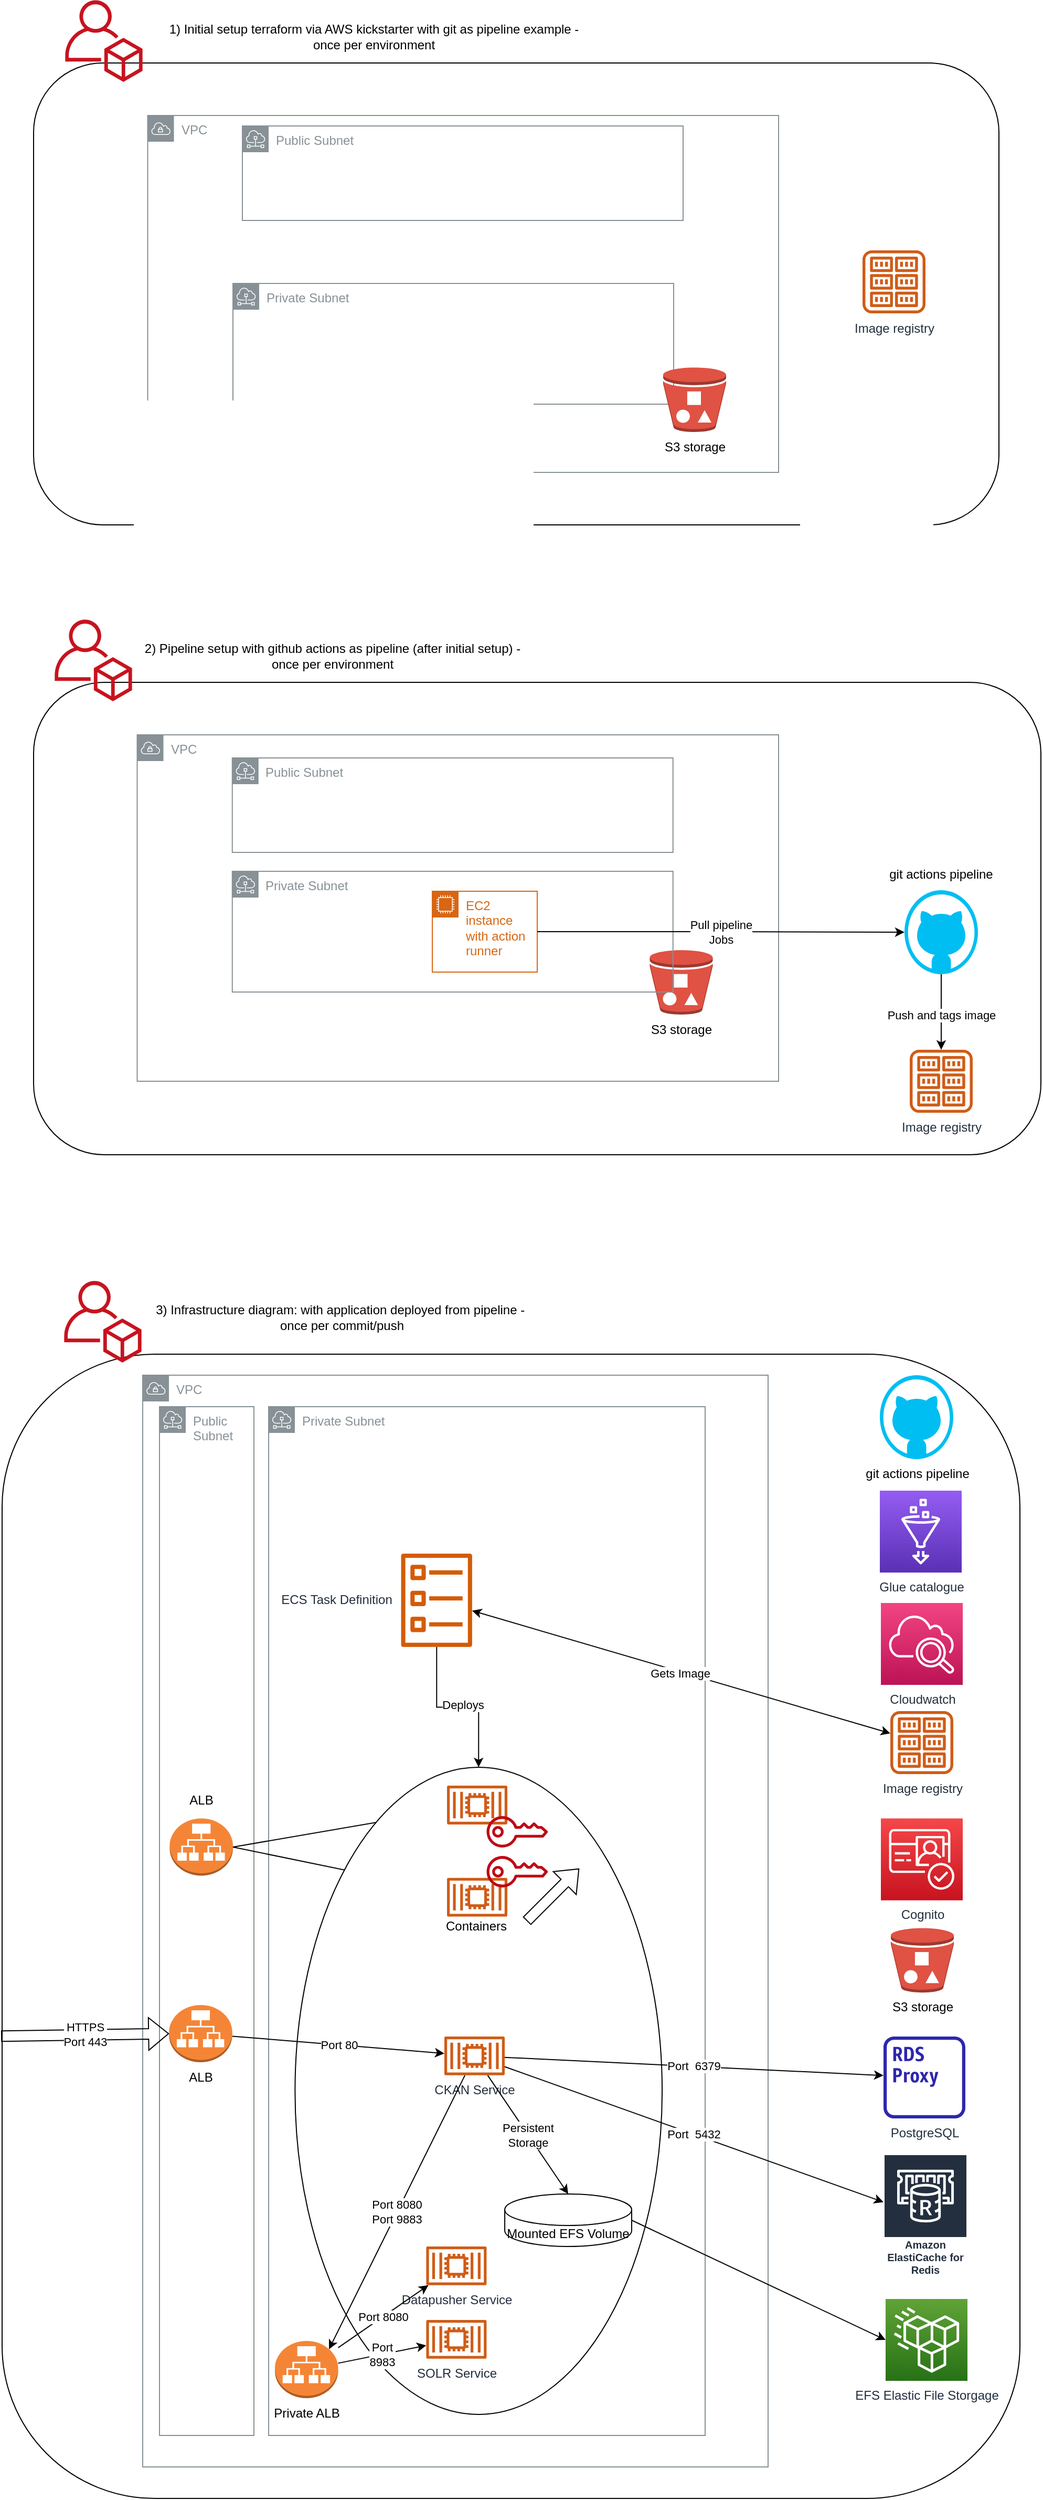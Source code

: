 <mxfile version="20.8.16" type="device"><diagram id="UKVKjQGafTQHJHvUZjck" name="Page-1"><mxGraphModel dx="1925" dy="-181" grid="1" gridSize="10" guides="1" tooltips="1" connect="1" arrows="1" fold="1" page="1" pageScale="1" pageWidth="827" pageHeight="1169" math="0" shadow="0"><root><mxCell id="0"/><mxCell id="1" parent="0"/><mxCell id="g8rH4EkA8KBLHQ5sOCpe-140" value="" style="rounded=1;whiteSpace=wrap;html=1;" parent="1" vertex="1"><mxGeometry x="-80" y="3270" width="970" height="1090" as="geometry"/></mxCell><mxCell id="g8rH4EkA8KBLHQ5sOCpe-142" value="VPC" style="outlineConnect=0;gradientColor=none;html=1;whiteSpace=wrap;fontSize=12;fontStyle=0;shape=mxgraph.aws4.group;grIcon=mxgraph.aws4.group_vpc;strokeColor=#879196;fillColor=none;verticalAlign=top;align=left;spacingLeft=30;fontColor=#879196;dashed=0;" parent="1" vertex="1"><mxGeometry x="54" y="3290" width="596" height="1040" as="geometry"/></mxCell><mxCell id="CTKU7yy561mAj6MS5eYu-11" value="Private Subnet" style="outlineConnect=0;gradientColor=none;html=1;whiteSpace=wrap;fontSize=12;fontStyle=0;shape=mxgraph.aws4.group;grIcon=mxgraph.aws4.group_subnet;strokeColor=#879196;fillColor=none;verticalAlign=top;align=left;spacingLeft=30;fontColor=#879196;dashed=0;" parent="1" vertex="1"><mxGeometry x="174" y="3320" width="416" height="980" as="geometry"/></mxCell><mxCell id="g8rH4EkA8KBLHQ5sOCpe-112" value="" style="rounded=1;whiteSpace=wrap;html=1;" parent="1" vertex="1"><mxGeometry x="-50" y="2040" width="920" height="440" as="geometry"/></mxCell><mxCell id="g8rH4EkA8KBLHQ5sOCpe-113" value="" style="outlineConnect=0;fontColor=#232F3E;gradientColor=none;fillColor=#C7131F;strokeColor=none;dashed=0;verticalLabelPosition=bottom;verticalAlign=top;align=center;html=1;fontSize=12;fontStyle=0;aspect=fixed;pointerEvents=1;shape=mxgraph.aws4.organizations_account;" parent="1" vertex="1"><mxGeometry x="-20" y="1980" width="74" height="78" as="geometry"/></mxCell><mxCell id="g8rH4EkA8KBLHQ5sOCpe-114" value="VPC" style="outlineConnect=0;gradientColor=none;html=1;whiteSpace=wrap;fontSize=12;fontStyle=0;shape=mxgraph.aws4.group;grIcon=mxgraph.aws4.group_vpc;strokeColor=#879196;fillColor=none;verticalAlign=top;align=left;spacingLeft=30;fontColor=#879196;dashed=0;" parent="1" vertex="1"><mxGeometry x="58.75" y="2090" width="601.25" height="340" as="geometry"/></mxCell><mxCell id="g8rH4EkA8KBLHQ5sOCpe-116" value="1) Initial setup terraform via AWS kickstarter with git as pipeline example - &lt;br&gt;once per environment" style="text;html=1;strokeColor=none;fillColor=none;align=center;verticalAlign=middle;whiteSpace=wrap;rounded=0;" parent="1" vertex="1"><mxGeometry x="58.75" y="1995" width="431.25" height="40" as="geometry"/></mxCell><mxCell id="g8rH4EkA8KBLHQ5sOCpe-129" value="Image registry" style="outlineConnect=0;fontColor=#232F3E;gradientColor=none;fillColor=#D05C17;strokeColor=none;dashed=0;verticalLabelPosition=bottom;verticalAlign=top;align=center;html=1;fontSize=12;fontStyle=0;aspect=fixed;pointerEvents=1;shape=mxgraph.aws4.registry;" parent="1" vertex="1"><mxGeometry x="740" y="2218.5" width="60" height="60" as="geometry"/></mxCell><mxCell id="g8rH4EkA8KBLHQ5sOCpe-131" value="Private Subnet" style="outlineConnect=0;gradientColor=none;html=1;whiteSpace=wrap;fontSize=12;fontStyle=0;shape=mxgraph.aws4.group;grIcon=mxgraph.aws4.group_subnet;strokeColor=#879196;fillColor=none;verticalAlign=top;align=left;spacingLeft=30;fontColor=#879196;dashed=0;" parent="1" vertex="1"><mxGeometry x="140" y="2250" width="420" height="115" as="geometry"/></mxCell><mxCell id="g8rH4EkA8KBLHQ5sOCpe-141" value="" style="outlineConnect=0;fontColor=#232F3E;gradientColor=none;fillColor=#C7131F;strokeColor=none;dashed=0;verticalLabelPosition=bottom;verticalAlign=top;align=center;html=1;fontSize=12;fontStyle=0;aspect=fixed;pointerEvents=1;shape=mxgraph.aws4.organizations_account;" parent="1" vertex="1"><mxGeometry x="-21" y="3200" width="74" height="78" as="geometry"/></mxCell><mxCell id="g8rH4EkA8KBLHQ5sOCpe-144" value="3) Infrastructure diagram: with application deployed from pipeline -&amp;nbsp;&lt;br&gt;once per commit/push" style="text;html=1;strokeColor=none;fillColor=none;align=center;verticalAlign=middle;whiteSpace=wrap;rounded=0;" parent="1" vertex="1"><mxGeometry x="57.75" y="3215" width="372" height="40" as="geometry"/></mxCell><mxCell id="g8rH4EkA8KBLHQ5sOCpe-157" value="Image registry" style="outlineConnect=0;fontColor=#232F3E;gradientColor=none;fillColor=#D05C17;strokeColor=none;dashed=0;verticalLabelPosition=bottom;verticalAlign=top;align=center;html=1;fontSize=12;fontStyle=0;aspect=fixed;pointerEvents=1;shape=mxgraph.aws4.registry;" parent="1" vertex="1"><mxGeometry x="766.5" y="3610" width="60" height="60" as="geometry"/></mxCell><mxCell id="CTKU7yy561mAj6MS5eYu-2" value="S3 storage" style="outlineConnect=0;dashed=0;verticalLabelPosition=bottom;verticalAlign=top;align=center;html=1;shape=mxgraph.aws3.bucket_with_objects;fillColor=#E05243;gradientColor=none;" parent="1" vertex="1"><mxGeometry x="550" y="2330" width="60" height="61.5" as="geometry"/></mxCell><mxCell id="CTKU7yy561mAj6MS5eYu-4" value="git actions pipeline" style="verticalLabelPosition=bottom;html=1;verticalAlign=top;align=center;strokeColor=none;fillColor=#00BEF2;shape=mxgraph.azure.github_code;pointerEvents=1;" parent="1" vertex="1"><mxGeometry x="756.5" y="3290" width="70" height="80" as="geometry"/></mxCell><mxCell id="YqSkqgb6PbibDeDLELc8-1" value="Public Subnet" style="outlineConnect=0;gradientColor=none;html=1;whiteSpace=wrap;fontSize=12;fontStyle=0;shape=mxgraph.aws4.group;grIcon=mxgraph.aws4.group_subnet;strokeColor=#879196;fillColor=none;verticalAlign=top;align=left;spacingLeft=30;fontColor=#879196;dashed=0;" parent="1" vertex="1"><mxGeometry x="149" y="2100" width="420" height="90" as="geometry"/></mxCell><mxCell id="YqSkqgb6PbibDeDLELc8-3" value="Public Subnet" style="outlineConnect=0;gradientColor=none;html=1;whiteSpace=wrap;fontSize=12;fontStyle=0;shape=mxgraph.aws4.group;grIcon=mxgraph.aws4.group_subnet;strokeColor=#879196;fillColor=none;verticalAlign=top;align=left;spacingLeft=30;fontColor=#879196;dashed=0;" parent="1" vertex="1"><mxGeometry x="70" y="3320" width="90" height="980" as="geometry"/></mxCell><mxCell id="g8rH4EkA8KBLHQ5sOCpe-132" value="" style="rounded=1;whiteSpace=wrap;html=1;" parent="1" vertex="1"><mxGeometry x="-50" y="2630" width="960" height="450" as="geometry"/></mxCell><mxCell id="g8rH4EkA8KBLHQ5sOCpe-133" value="" style="outlineConnect=0;fontColor=#232F3E;gradientColor=none;fillColor=#C7131F;strokeColor=none;dashed=0;verticalLabelPosition=bottom;verticalAlign=top;align=center;html=1;fontSize=12;fontStyle=0;aspect=fixed;pointerEvents=1;shape=mxgraph.aws4.organizations_account;" parent="1" vertex="1"><mxGeometry x="-30" y="2570" width="74" height="78" as="geometry"/></mxCell><mxCell id="g8rH4EkA8KBLHQ5sOCpe-134" value="VPC" style="outlineConnect=0;gradientColor=none;html=1;whiteSpace=wrap;fontSize=12;fontStyle=0;shape=mxgraph.aws4.group;grIcon=mxgraph.aws4.group_vpc;strokeColor=#879196;fillColor=none;verticalAlign=top;align=left;spacingLeft=30;fontColor=#879196;dashed=0;" parent="1" vertex="1"><mxGeometry x="48.75" y="2680" width="611.25" height="330" as="geometry"/></mxCell><mxCell id="g8rH4EkA8KBLHQ5sOCpe-136" value="2) Pipeline setup with github actions as pipeline (after initial setup) - once per environment" style="text;html=1;strokeColor=none;fillColor=none;align=center;verticalAlign=middle;whiteSpace=wrap;rounded=0;" parent="1" vertex="1"><mxGeometry x="48.75" y="2585" width="372" height="40" as="geometry"/></mxCell><mxCell id="g8rH4EkA8KBLHQ5sOCpe-137" value="Image registry" style="outlineConnect=0;fontColor=#232F3E;gradientColor=none;fillColor=#D05C17;strokeColor=none;dashed=0;verticalLabelPosition=bottom;verticalAlign=top;align=center;html=1;fontSize=12;fontStyle=0;aspect=fixed;pointerEvents=1;shape=mxgraph.aws4.registry;" parent="1" vertex="1"><mxGeometry x="785" y="2980" width="60" height="60" as="geometry"/></mxCell><mxCell id="CTKU7yy561mAj6MS5eYu-1" value="S3 storage&lt;br&gt;" style="outlineConnect=0;dashed=0;verticalLabelPosition=bottom;verticalAlign=top;align=center;html=1;shape=mxgraph.aws3.bucket_with_objects;fillColor=#E05243;gradientColor=none;" parent="1" vertex="1"><mxGeometry x="537.25" y="2885" width="60" height="61.5" as="geometry"/></mxCell><mxCell id="VrpLkeHjdsfCuYY-PFrD-32" value="" style="edgeStyle=orthogonalEdgeStyle;rounded=0;orthogonalLoop=1;jettySize=auto;html=1;" parent="1" source="CTKU7yy561mAj6MS5eYu-3" target="g8rH4EkA8KBLHQ5sOCpe-137" edge="1"><mxGeometry relative="1" as="geometry"/></mxCell><mxCell id="VrpLkeHjdsfCuYY-PFrD-33" value="Push and tags image" style="edgeLabel;html=1;align=center;verticalAlign=middle;resizable=0;points=[];" parent="VrpLkeHjdsfCuYY-PFrD-32" vertex="1" connectable="0"><mxGeometry x="-0.133" y="1" relative="1" as="geometry"><mxPoint x="-1" y="8" as="offset"/></mxGeometry></mxCell><mxCell id="CTKU7yy561mAj6MS5eYu-3" value="" style="verticalLabelPosition=bottom;html=1;verticalAlign=top;align=center;strokeColor=none;fillColor=#00BEF2;shape=mxgraph.azure.github_code;pointerEvents=1;" parent="1" vertex="1"><mxGeometry x="780" y="2828" width="70" height="80" as="geometry"/></mxCell><mxCell id="CTKU7yy561mAj6MS5eYu-6" value="Private Subnet" style="outlineConnect=0;gradientColor=none;html=1;whiteSpace=wrap;fontSize=12;fontStyle=0;shape=mxgraph.aws4.group;grIcon=mxgraph.aws4.group_subnet;strokeColor=#879196;fillColor=none;verticalAlign=top;align=left;spacingLeft=30;fontColor=#879196;dashed=0;" parent="1" vertex="1"><mxGeometry x="139.38" y="2810" width="420" height="115" as="geometry"/></mxCell><mxCell id="CTKU7yy561mAj6MS5eYu-7" value="EC2 instance with action runner" style="points=[[0,0],[0.25,0],[0.5,0],[0.75,0],[1,0],[1,0.25],[1,0.5],[1,0.75],[1,1],[0.75,1],[0.5,1],[0.25,1],[0,1],[0,0.75],[0,0.5],[0,0.25]];outlineConnect=0;gradientColor=none;html=1;whiteSpace=wrap;fontSize=12;fontStyle=0;shape=mxgraph.aws4.group;grIcon=mxgraph.aws4.group_ec2_instance_contents;strokeColor=#D86613;fillColor=none;verticalAlign=top;align=left;spacingLeft=30;fontColor=#D86613;dashed=0;" parent="1" vertex="1"><mxGeometry x="330" y="2829" width="100" height="77" as="geometry"/></mxCell><mxCell id="BPsSo_sUfpMOj6-DQWWi-1" value="" style="endArrow=classic;html=1;rounded=0;edgeStyle=orthogonalEdgeStyle;entryX=0;entryY=0.5;entryDx=0;entryDy=0;entryPerimeter=0;exitX=1;exitY=0.5;exitDx=0;exitDy=0;" parent="1" source="CTKU7yy561mAj6MS5eYu-7" target="CTKU7yy561mAj6MS5eYu-3" edge="1"><mxGeometry x="-30" y="2570" as="geometry"><mxPoint x="430" y="2770" as="sourcePoint"/><mxPoint x="530" y="2770" as="targetPoint"/></mxGeometry></mxCell><mxCell id="BPsSo_sUfpMOj6-DQWWi-2" value="Pull pipeline&lt;br&gt;Jobs" style="edgeLabel;resizable=0;html=1;align=center;verticalAlign=middle;" parent="BPsSo_sUfpMOj6-DQWWi-1" connectable="0" vertex="1"><mxGeometry relative="1" as="geometry"/></mxCell><mxCell id="YqSkqgb6PbibDeDLELc8-2" value="Public Subnet" style="outlineConnect=0;gradientColor=none;html=1;whiteSpace=wrap;fontSize=12;fontStyle=0;shape=mxgraph.aws4.group;grIcon=mxgraph.aws4.group_subnet;strokeColor=#879196;fillColor=none;verticalAlign=top;align=left;spacingLeft=30;fontColor=#879196;dashed=0;" parent="1" vertex="1"><mxGeometry x="139.38" y="2702" width="420" height="90" as="geometry"/></mxCell><mxCell id="VrpLkeHjdsfCuYY-PFrD-17" value="Cognito" style="sketch=0;points=[[0,0,0],[0.25,0,0],[0.5,0,0],[0.75,0,0],[1,0,0],[0,1,0],[0.25,1,0],[0.5,1,0],[0.75,1,0],[1,1,0],[0,0.25,0],[0,0.5,0],[0,0.75,0],[1,0.25,0],[1,0.5,0],[1,0.75,0]];outlineConnect=0;fontColor=#232F3E;gradientColor=#F54749;gradientDirection=north;fillColor=#C7131F;strokeColor=#ffffff;dashed=0;verticalLabelPosition=bottom;verticalAlign=top;align=center;html=1;fontSize=12;fontStyle=0;aspect=fixed;shape=mxgraph.aws4.resourceIcon;resIcon=mxgraph.aws4.cognito;" parent="1" vertex="1"><mxGeometry x="757.5" y="3712.22" width="78" height="78" as="geometry"/></mxCell><mxCell id="VrpLkeHjdsfCuYY-PFrD-26" style="edgeStyle=orthogonalEdgeStyle;rounded=0;orthogonalLoop=1;jettySize=auto;html=1;" parent="1" source="VrpLkeHjdsfCuYY-PFrD-19" target="VrpLkeHjdsfCuYY-PFrD-7" edge="1"><mxGeometry relative="1" as="geometry"/></mxCell><mxCell id="VrpLkeHjdsfCuYY-PFrD-27" value="Deploys" style="edgeLabel;html=1;align=center;verticalAlign=middle;resizable=0;points=[];" parent="VrpLkeHjdsfCuYY-PFrD-26" vertex="1" connectable="0"><mxGeometry x="0.051" y="2" relative="1" as="geometry"><mxPoint as="offset"/></mxGeometry></mxCell><mxCell id="VrpLkeHjdsfCuYY-PFrD-19" value="" style="sketch=0;outlineConnect=0;fontColor=#232F3E;gradientColor=none;fillColor=#D45B07;strokeColor=none;dashed=0;verticalLabelPosition=bottom;verticalAlign=top;align=center;html=1;fontSize=12;fontStyle=0;aspect=fixed;pointerEvents=1;shape=mxgraph.aws4.ecs_task;" parent="1" vertex="1"><mxGeometry x="299.86" y="3460" width="68.5" height="88.86" as="geometry"/></mxCell><mxCell id="VrpLkeHjdsfCuYY-PFrD-22" value="" style="endArrow=classic;startArrow=classic;html=1;rounded=0;" parent="1" source="VrpLkeHjdsfCuYY-PFrD-19" target="g8rH4EkA8KBLHQ5sOCpe-157" edge="1"><mxGeometry width="50" height="50" relative="1" as="geometry"><mxPoint x="120" y="3660" as="sourcePoint"/><mxPoint x="170" y="3610" as="targetPoint"/><Array as="points"/></mxGeometry></mxCell><mxCell id="VrpLkeHjdsfCuYY-PFrD-23" value="Gets Image" style="edgeLabel;html=1;align=center;verticalAlign=middle;resizable=0;points=[];" parent="VrpLkeHjdsfCuYY-PFrD-22" vertex="1" connectable="0"><mxGeometry x="-0.005" y="-1" relative="1" as="geometry"><mxPoint as="offset"/></mxGeometry></mxCell><mxCell id="VrpLkeHjdsfCuYY-PFrD-28" value="&lt;span style=&quot;color: rgb(35 , 47 , 62)&quot;&gt;ECS Task Definition&lt;/span&gt;" style="text;html=1;strokeColor=none;fillColor=none;align=center;verticalAlign=middle;whiteSpace=wrap;rounded=0;" parent="1" vertex="1"><mxGeometry x="174" y="3489.43" width="130" height="30" as="geometry"/></mxCell><mxCell id="VrpLkeHjdsfCuYY-PFrD-14" value="S3 storage&lt;br&gt;" style="outlineConnect=0;dashed=0;verticalLabelPosition=bottom;verticalAlign=top;align=center;html=1;shape=mxgraph.aws3.bucket_with_objects;fillColor=#E05243;gradientColor=none;" parent="1" vertex="1"><mxGeometry x="767" y="3816.59" width="60" height="61.5" as="geometry"/></mxCell><mxCell id="VrpLkeHjdsfCuYY-PFrD-34" value="&lt;span&gt;git actions pipeline&lt;/span&gt;" style="text;html=1;strokeColor=none;fillColor=none;align=center;verticalAlign=middle;whiteSpace=wrap;rounded=0;" parent="1" vertex="1"><mxGeometry x="740" y="2798" width="150" height="30" as="geometry"/></mxCell><mxCell id="VrpLkeHjdsfCuYY-PFrD-10" value="Cloudwatch" style="sketch=0;points=[[0,0,0],[0.25,0,0],[0.5,0,0],[0.75,0,0],[1,0,0],[0,1,0],[0.25,1,0],[0.5,1,0],[0.75,1,0],[1,1,0],[0,0.25,0],[0,0.5,0],[0,0.75,0],[1,0.25,0],[1,0.5,0],[1,0.75,0]];points=[[0,0,0],[0.25,0,0],[0.5,0,0],[0.75,0,0],[1,0,0],[0,1,0],[0.25,1,0],[0.5,1,0],[0.75,1,0],[1,1,0],[0,0.25,0],[0,0.5,0],[0,0.75,0],[1,0.25,0],[1,0.5,0],[1,0.75,0]];outlineConnect=0;fontColor=#232F3E;gradientColor=#F34482;gradientDirection=north;fillColor=#BC1356;strokeColor=#ffffff;dashed=0;verticalLabelPosition=bottom;verticalAlign=top;align=center;html=1;fontSize=12;fontStyle=0;aspect=fixed;shape=mxgraph.aws4.resourceIcon;resIcon=mxgraph.aws4.cloudwatch_2;" parent="1" vertex="1"><mxGeometry x="757.5" y="3507" width="78" height="78" as="geometry"/></mxCell><mxCell id="6HA_nTsKr4BqNWjhQba4-1" value="Glue catalogue" style="sketch=0;points=[[0,0,0],[0.25,0,0],[0.5,0,0],[0.75,0,0],[1,0,0],[0,1,0],[0.25,1,0],[0.5,1,0],[0.75,1,0],[1,1,0],[0,0.25,0],[0,0.5,0],[0,0.75,0],[1,0.25,0],[1,0.5,0],[1,0.75,0]];outlineConnect=0;fontColor=#232F3E;gradientColor=#945DF2;gradientDirection=north;fillColor=#5A30B5;strokeColor=#ffffff;dashed=0;verticalLabelPosition=bottom;verticalAlign=top;align=center;html=1;fontSize=12;fontStyle=0;aspect=fixed;shape=mxgraph.aws4.resourceIcon;resIcon=mxgraph.aws4.glue;" parent="1" vertex="1"><mxGeometry x="756.5" y="3400" width="78" height="78" as="geometry"/></mxCell><mxCell id="g8rH4EkA8KBLHQ5sOCpe-150" value="" style="outlineConnect=0;dashed=0;verticalLabelPosition=bottom;verticalAlign=top;align=center;html=1;shape=mxgraph.aws3.application_load_balancer;fillColor=#F58536;gradientColor=none;" parent="1" vertex="1"><mxGeometry x="79.73" y="3712.216" width="60.273" height="54.518" as="geometry"/></mxCell><mxCell id="g8rH4EkA8KBLHQ5sOCpe-154" value="" style="endArrow=classic;html=1;exitX=1;exitY=0.5;exitDx=0;exitDy=0;exitPerimeter=0;" parent="1" source="g8rH4EkA8KBLHQ5sOCpe-150" target="g8rH4EkA8KBLHQ5sOCpe-151" edge="1"><mxGeometry width="50" height="50" relative="1" as="geometry"><mxPoint x="271.003" y="3824.154" as="sourcePoint"/><mxPoint x="314.679" y="3786.295" as="targetPoint"/></mxGeometry></mxCell><mxCell id="g8rH4EkA8KBLHQ5sOCpe-155" value="" style="endArrow=classic;html=1;exitX=1;exitY=0.5;exitDx=0;exitDy=0;exitPerimeter=0;" parent="1" source="g8rH4EkA8KBLHQ5sOCpe-150" target="g8rH4EkA8KBLHQ5sOCpe-148" edge="1"><mxGeometry width="50" height="50" relative="1" as="geometry"><mxPoint x="281.048" y="3812.796" as="sourcePoint"/><mxPoint x="340.884" y="3793.497" as="targetPoint"/></mxGeometry></mxCell><mxCell id="VrpLkeHjdsfCuYY-PFrD-13" value="ALB" style="text;html=1;strokeColor=none;fillColor=none;align=center;verticalAlign=middle;whiteSpace=wrap;rounded=0;" parent="1" vertex="1"><mxGeometry x="80" y="3680" width="60" height="30" as="geometry"/></mxCell><mxCell id="g8rH4EkA8KBLHQ5sOCpe-147" value="" style="group" parent="1" vertex="1" connectable="0"><mxGeometry x="229.04" y="3590" width="355.96" height="690" as="geometry"/></mxCell><mxCell id="VrpLkeHjdsfCuYY-PFrD-7" value="" style="ellipse;whiteSpace=wrap;html=1;" parent="g8rH4EkA8KBLHQ5sOCpe-147" vertex="1"><mxGeometry x="-29.86" y="73.5" width="349.86" height="616.5" as="geometry"/></mxCell><mxCell id="g8rH4EkA8KBLHQ5sOCpe-148" value="" style="outlineConnect=0;fontColor=#232F3E;gradientColor=none;fillColor=#D05C17;strokeColor=none;dashed=0;verticalLabelPosition=bottom;verticalAlign=top;align=center;html=1;fontSize=12;fontStyle=0;aspect=fixed;pointerEvents=1;shape=mxgraph.aws4.container_2;" parent="g8rH4EkA8KBLHQ5sOCpe-147" vertex="1"><mxGeometry x="114.919" y="178.876" width="57.602" height="36.925" as="geometry"/></mxCell><mxCell id="g8rH4EkA8KBLHQ5sOCpe-151" value="" style="outlineConnect=0;fontColor=#232F3E;gradientColor=none;fillColor=#D05C17;strokeColor=none;dashed=0;verticalLabelPosition=bottom;verticalAlign=top;align=center;html=1;fontSize=12;fontStyle=0;aspect=fixed;pointerEvents=1;shape=mxgraph.aws4.container_2;" parent="g8rH4EkA8KBLHQ5sOCpe-147" vertex="1"><mxGeometry x="114.922" y="91.046" width="57.602" height="36.925" as="geometry"/></mxCell><mxCell id="VrpLkeHjdsfCuYY-PFrD-8" value="" style="sketch=0;outlineConnect=0;fontColor=#232F3E;gradientColor=none;fillColor=#BF0816;strokeColor=none;dashed=0;verticalLabelPosition=bottom;verticalAlign=top;align=center;html=1;fontSize=12;fontStyle=0;aspect=fixed;pointerEvents=1;shape=mxgraph.aws4.addon;" parent="g8rH4EkA8KBLHQ5sOCpe-147" vertex="1"><mxGeometry x="152.71" y="120" width="58.5" height="30" as="geometry"/></mxCell><mxCell id="VrpLkeHjdsfCuYY-PFrD-9" value="" style="sketch=0;outlineConnect=0;fontColor=#232F3E;gradientColor=none;fillColor=#BF0816;strokeColor=none;dashed=0;verticalLabelPosition=bottom;verticalAlign=top;align=center;html=1;fontSize=12;fontStyle=0;aspect=fixed;pointerEvents=1;shape=mxgraph.aws4.addon;" parent="g8rH4EkA8KBLHQ5sOCpe-147" vertex="1"><mxGeometry x="152.71" y="158" width="58.5" height="30" as="geometry"/></mxCell><mxCell id="VrpLkeHjdsfCuYY-PFrD-16" value="Containers" style="text;html=1;strokeColor=none;fillColor=none;align=center;verticalAlign=middle;whiteSpace=wrap;rounded=0;" parent="g8rH4EkA8KBLHQ5sOCpe-147" vertex="1"><mxGeometry x="112.52" y="210" width="60" height="30" as="geometry"/></mxCell><mxCell id="DLwGghxXqYYykMFAALjz-3" value="CKAN Service" style="outlineConnect=0;fontColor=#232F3E;gradientColor=none;fillColor=#D05C17;strokeColor=none;dashed=0;verticalLabelPosition=bottom;verticalAlign=top;align=center;html=1;fontSize=12;fontStyle=0;aspect=fixed;pointerEvents=1;shape=mxgraph.aws4.container_2;" vertex="1" parent="g8rH4EkA8KBLHQ5sOCpe-147"><mxGeometry x="112.402" y="329.996" width="57.602" height="36.925" as="geometry"/></mxCell><mxCell id="DLwGghxXqYYykMFAALjz-9" value="Datapusher Service" style="outlineConnect=0;fontColor=#232F3E;gradientColor=none;fillColor=#D05C17;strokeColor=none;dashed=0;verticalLabelPosition=bottom;verticalAlign=top;align=center;html=1;fontSize=12;fontStyle=0;aspect=fixed;pointerEvents=1;shape=mxgraph.aws4.container_2;" vertex="1" parent="g8rH4EkA8KBLHQ5sOCpe-147"><mxGeometry x="95.112" y="529.996" width="57.602" height="36.925" as="geometry"/></mxCell><mxCell id="DLwGghxXqYYykMFAALjz-8" value="SOLR Service" style="outlineConnect=0;fontColor=#232F3E;gradientColor=none;fillColor=#D05C17;strokeColor=none;dashed=0;verticalLabelPosition=bottom;verticalAlign=top;align=center;html=1;fontSize=12;fontStyle=0;aspect=fixed;pointerEvents=1;shape=mxgraph.aws4.container_2;" vertex="1" parent="g8rH4EkA8KBLHQ5sOCpe-147"><mxGeometry x="95.112" y="599.996" width="57.602" height="36.925" as="geometry"/></mxCell><mxCell id="DLwGghxXqYYykMFAALjz-12" value="Mounted EFS Volume&lt;br&gt;" style="shape=cylinder3;whiteSpace=wrap;html=1;boundedLbl=1;backgroundOutline=1;size=15;" vertex="1" parent="g8rH4EkA8KBLHQ5sOCpe-147"><mxGeometry x="170" y="480" width="120.96" height="50" as="geometry"/></mxCell><mxCell id="DLwGghxXqYYykMFAALjz-14" value="Persistent&lt;br&gt;Storage" style="endArrow=classic;html=1;entryX=0.5;entryY=0;entryDx=0;entryDy=0;entryPerimeter=0;" edge="1" parent="g8rH4EkA8KBLHQ5sOCpe-147" source="DLwGghxXqYYykMFAALjz-3" target="DLwGghxXqYYykMFAALjz-12"><mxGeometry width="50" height="50" relative="1" as="geometry"><mxPoint x="-79.037" y="159.475" as="sourcePoint"/><mxPoint x="124.968" y="124.445" as="targetPoint"/></mxGeometry></mxCell><mxCell id="DLwGghxXqYYykMFAALjz-5" value="Port 80" style="endArrow=classic;html=1;" edge="1" parent="1" source="DLwGghxXqYYykMFAALjz-26" target="DLwGghxXqYYykMFAALjz-3"><mxGeometry width="50" height="50" relative="1" as="geometry"><mxPoint x="150.003" y="3749.475" as="sourcePoint"/><mxPoint x="220" y="3820" as="targetPoint"/></mxGeometry></mxCell><mxCell id="DLwGghxXqYYykMFAALjz-6" value="Private ALB" style="outlineConnect=0;dashed=0;verticalLabelPosition=bottom;verticalAlign=top;align=center;html=1;shape=mxgraph.aws3.application_load_balancer;fillColor=#F58536;gradientColor=none;" vertex="1" parent="1"><mxGeometry x="180" y="4209.996" width="60.273" height="54.518" as="geometry"/></mxCell><mxCell id="DLwGghxXqYYykMFAALjz-7" value="Port 8080&lt;br&gt;Port 9883" style="endArrow=classic;html=1;entryX=0.855;entryY=0.145;entryDx=0;entryDy=0;entryPerimeter=0;" edge="1" parent="1" source="DLwGghxXqYYykMFAALjz-3" target="DLwGghxXqYYykMFAALjz-6"><mxGeometry width="50" height="50" relative="1" as="geometry"><mxPoint x="150.003" y="3749.475" as="sourcePoint"/><mxPoint x="363.157" y="3963.286" as="targetPoint"/></mxGeometry></mxCell><mxCell id="DLwGghxXqYYykMFAALjz-10" value="Port 8080" style="endArrow=classic;html=1;" edge="1" parent="1" source="DLwGghxXqYYykMFAALjz-6" target="DLwGghxXqYYykMFAALjz-9"><mxGeometry width="50" height="50" relative="1" as="geometry"><mxPoint x="371.397" y="4000.21" as="sourcePoint"/><mxPoint x="251.533" y="4217.901" as="targetPoint"/></mxGeometry></mxCell><mxCell id="DLwGghxXqYYykMFAALjz-11" value="Port &lt;br&gt;8983" style="endArrow=classic;html=1;" edge="1" parent="1" source="DLwGghxXqYYykMFAALjz-6" target="DLwGghxXqYYykMFAALjz-8"><mxGeometry width="50" height="50" relative="1" as="geometry"><mxPoint x="260.273" y="4214.395" as="sourcePoint"/><mxPoint x="359.773" y="4138.92" as="targetPoint"/></mxGeometry></mxCell><mxCell id="DLwGghxXqYYykMFAALjz-18" value="PostgreSQL" style="sketch=0;outlineConnect=0;fontColor=#232F3E;gradientColor=none;fillColor=#2E27AD;strokeColor=none;dashed=0;verticalLabelPosition=bottom;verticalAlign=top;align=center;html=1;fontSize=12;fontStyle=0;aspect=fixed;pointerEvents=1;shape=mxgraph.aws4.rds_proxy_alt;movable=1;resizable=1;rotatable=1;deletable=1;editable=1;locked=0;connectable=1;" vertex="1" parent="1"><mxGeometry x="760" y="3920" width="78" height="78" as="geometry"/></mxCell><mxCell id="DLwGghxXqYYykMFAALjz-19" value="Amazon ElastiCache for Redis" style="sketch=0;outlineConnect=0;fontColor=#232F3E;gradientColor=none;strokeColor=#ffffff;fillColor=#232F3E;dashed=0;verticalLabelPosition=middle;verticalAlign=bottom;align=center;html=1;whiteSpace=wrap;fontSize=10;fontStyle=1;spacing=3;shape=mxgraph.aws4.productIcon;prIcon=mxgraph.aws4.elasticache_for_redis;" vertex="1" parent="1"><mxGeometry x="760" y="4032" width="80" height="120" as="geometry"/></mxCell><mxCell id="DLwGghxXqYYykMFAALjz-21" value="EFS Elastic File Storgage" style="sketch=0;points=[[0,0,0],[0.25,0,0],[0.5,0,0],[0.75,0,0],[1,0,0],[0,1,0],[0.25,1,0],[0.5,1,0],[0.75,1,0],[1,1,0],[0,0.25,0],[0,0.5,0],[0,0.75,0],[1,0.25,0],[1,0.5,0],[1,0.75,0]];outlineConnect=0;fontColor=#232F3E;gradientColor=#60A337;gradientDirection=north;fillColor=#277116;strokeColor=#ffffff;dashed=0;verticalLabelPosition=bottom;verticalAlign=top;align=center;html=1;fontSize=12;fontStyle=0;aspect=fixed;shape=mxgraph.aws4.resourceIcon;resIcon=mxgraph.aws4.efs_standard;" vertex="1" parent="1"><mxGeometry x="762" y="4170" width="78" height="78" as="geometry"/></mxCell><mxCell id="DLwGghxXqYYykMFAALjz-22" value="" style="endArrow=classic;html=1;exitX=1;exitY=0.5;exitDx=0;exitDy=0;exitPerimeter=0;entryX=0;entryY=0.5;entryDx=0;entryDy=0;entryPerimeter=0;" edge="1" parent="1" source="DLwGghxXqYYykMFAALjz-12" target="DLwGghxXqYYykMFAALjz-21"><mxGeometry width="50" height="50" relative="1" as="geometry"><mxPoint x="150.003" y="3749.475" as="sourcePoint"/><mxPoint x="354.008" y="3714.445" as="targetPoint"/></mxGeometry></mxCell><mxCell id="DLwGghxXqYYykMFAALjz-23" value="Port&amp;nbsp; 6379" style="endArrow=classic;html=1;" edge="1" parent="1" source="DLwGghxXqYYykMFAALjz-3" target="DLwGghxXqYYykMFAALjz-18"><mxGeometry width="50" height="50" relative="1" as="geometry"><mxPoint x="160.003" y="3759.475" as="sourcePoint"/><mxPoint x="364.008" y="3724.445" as="targetPoint"/></mxGeometry></mxCell><mxCell id="DLwGghxXqYYykMFAALjz-25" value="Port&amp;nbsp; 5432" style="endArrow=classic;html=1;" edge="1" parent="1" source="DLwGghxXqYYykMFAALjz-3" target="DLwGghxXqYYykMFAALjz-19"><mxGeometry width="50" height="50" relative="1" as="geometry"><mxPoint x="408.997" y="3893.859" as="sourcePoint"/><mxPoint x="770" y="3961.674" as="targetPoint"/></mxGeometry></mxCell><mxCell id="DLwGghxXqYYykMFAALjz-26" value="ALB" style="outlineConnect=0;dashed=0;verticalLabelPosition=bottom;verticalAlign=top;align=center;html=1;shape=mxgraph.aws3.application_load_balancer;fillColor=#F58536;gradientColor=none;" vertex="1" parent="1"><mxGeometry x="79.11" y="3889.996" width="60.273" height="54.518" as="geometry"/></mxCell><mxCell id="DLwGghxXqYYykMFAALjz-28" value="" style="shape=flexArrow;endArrow=classic;html=1;rounded=0;" edge="1" parent="1"><mxGeometry width="50" height="50" relative="1" as="geometry"><mxPoint x="420" y="3810" as="sourcePoint"/><mxPoint x="470" y="3760" as="targetPoint"/></mxGeometry></mxCell><mxCell id="DLwGghxXqYYykMFAALjz-29" value="HTTPS&lt;br&gt;Port 443" style="shape=flexArrow;endArrow=classic;html=1;rounded=0;entryX=0;entryY=0.5;entryDx=0;entryDy=0;entryPerimeter=0;exitX=-0.001;exitY=0.596;exitDx=0;exitDy=0;exitPerimeter=0;" edge="1" parent="1" source="g8rH4EkA8KBLHQ5sOCpe-140" target="DLwGghxXqYYykMFAALjz-26"><mxGeometry width="50" height="50" relative="1" as="geometry"><mxPoint x="10" y="3950" as="sourcePoint"/><mxPoint x="50" y="3900" as="targetPoint"/></mxGeometry></mxCell></root></mxGraphModel></diagram></mxfile>